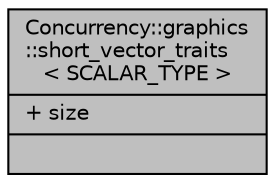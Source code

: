 digraph "Concurrency::graphics::short_vector_traits&lt; SCALAR_TYPE &gt;"
{
  edge [fontname="Helvetica",fontsize="10",labelfontname="Helvetica",labelfontsize="10"];
  node [fontname="Helvetica",fontsize="10",shape=record];
  Node1 [label="{Concurrency::graphics\l::short_vector_traits\l\< SCALAR_TYPE \>\n|+ size\l|}",height=0.2,width=0.4,color="black", fillcolor="grey75", style="filled", fontcolor="black"];
}
